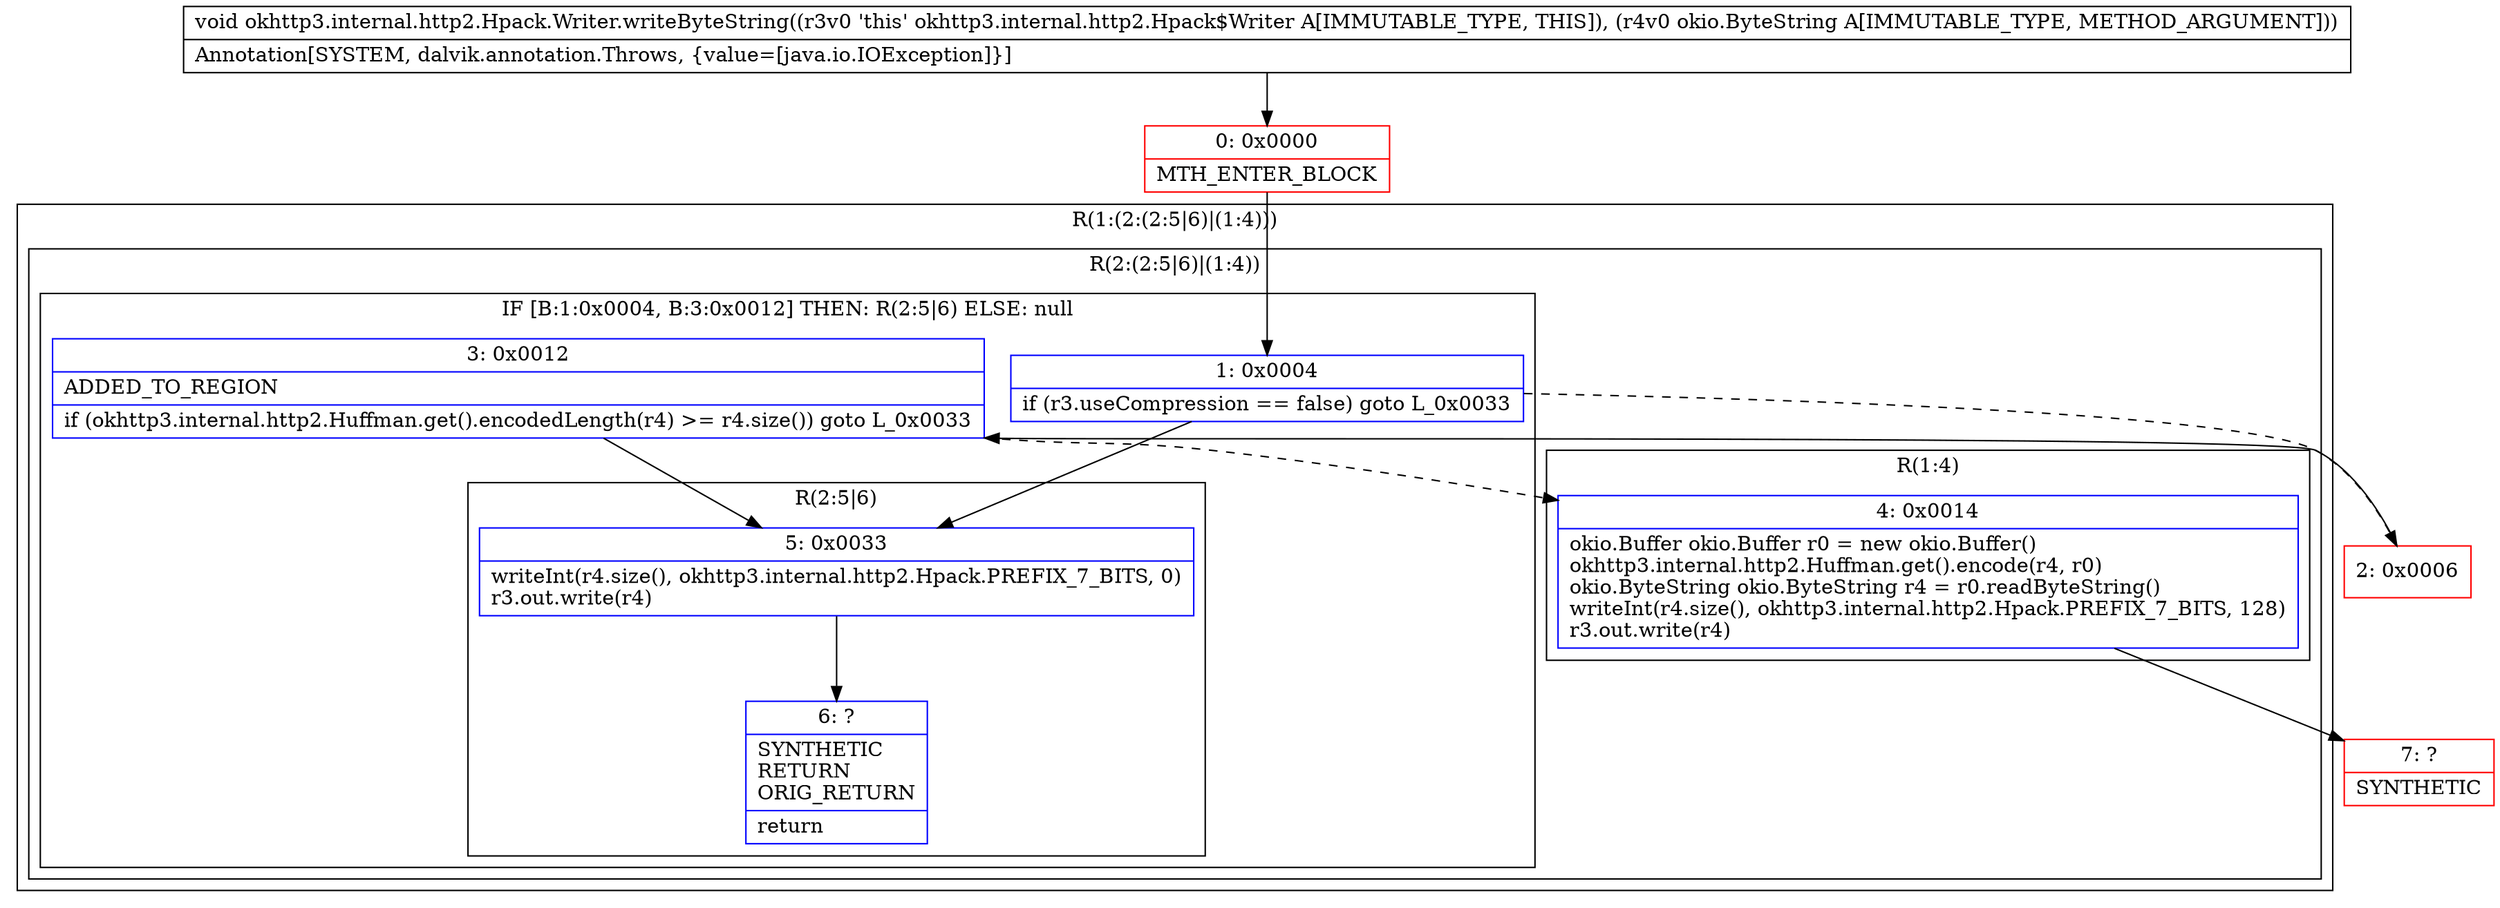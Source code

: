 digraph "CFG forokhttp3.internal.http2.Hpack.Writer.writeByteString(Lokio\/ByteString;)V" {
subgraph cluster_Region_1461325255 {
label = "R(1:(2:(2:5|6)|(1:4)))";
node [shape=record,color=blue];
subgraph cluster_Region_388387261 {
label = "R(2:(2:5|6)|(1:4))";
node [shape=record,color=blue];
subgraph cluster_IfRegion_483800486 {
label = "IF [B:1:0x0004, B:3:0x0012] THEN: R(2:5|6) ELSE: null";
node [shape=record,color=blue];
Node_1 [shape=record,label="{1\:\ 0x0004|if (r3.useCompression == false) goto L_0x0033\l}"];
Node_3 [shape=record,label="{3\:\ 0x0012|ADDED_TO_REGION\l|if (okhttp3.internal.http2.Huffman.get().encodedLength(r4) \>= r4.size()) goto L_0x0033\l}"];
subgraph cluster_Region_1998761921 {
label = "R(2:5|6)";
node [shape=record,color=blue];
Node_5 [shape=record,label="{5\:\ 0x0033|writeInt(r4.size(), okhttp3.internal.http2.Hpack.PREFIX_7_BITS, 0)\lr3.out.write(r4)\l}"];
Node_6 [shape=record,label="{6\:\ ?|SYNTHETIC\lRETURN\lORIG_RETURN\l|return\l}"];
}
}
subgraph cluster_Region_1414591233 {
label = "R(1:4)";
node [shape=record,color=blue];
Node_4 [shape=record,label="{4\:\ 0x0014|okio.Buffer okio.Buffer r0 = new okio.Buffer()\lokhttp3.internal.http2.Huffman.get().encode(r4, r0)\lokio.ByteString okio.ByteString r4 = r0.readByteString()\lwriteInt(r4.size(), okhttp3.internal.http2.Hpack.PREFIX_7_BITS, 128)\lr3.out.write(r4)\l}"];
}
}
}
Node_0 [shape=record,color=red,label="{0\:\ 0x0000|MTH_ENTER_BLOCK\l}"];
Node_2 [shape=record,color=red,label="{2\:\ 0x0006}"];
Node_7 [shape=record,color=red,label="{7\:\ ?|SYNTHETIC\l}"];
MethodNode[shape=record,label="{void okhttp3.internal.http2.Hpack.Writer.writeByteString((r3v0 'this' okhttp3.internal.http2.Hpack$Writer A[IMMUTABLE_TYPE, THIS]), (r4v0 okio.ByteString A[IMMUTABLE_TYPE, METHOD_ARGUMENT]))  | Annotation[SYSTEM, dalvik.annotation.Throws, \{value=[java.io.IOException]\}]\l}"];
MethodNode -> Node_0;
Node_1 -> Node_2[style=dashed];
Node_1 -> Node_5;
Node_3 -> Node_4[style=dashed];
Node_3 -> Node_5;
Node_5 -> Node_6;
Node_4 -> Node_7;
Node_0 -> Node_1;
Node_2 -> Node_3;
}

